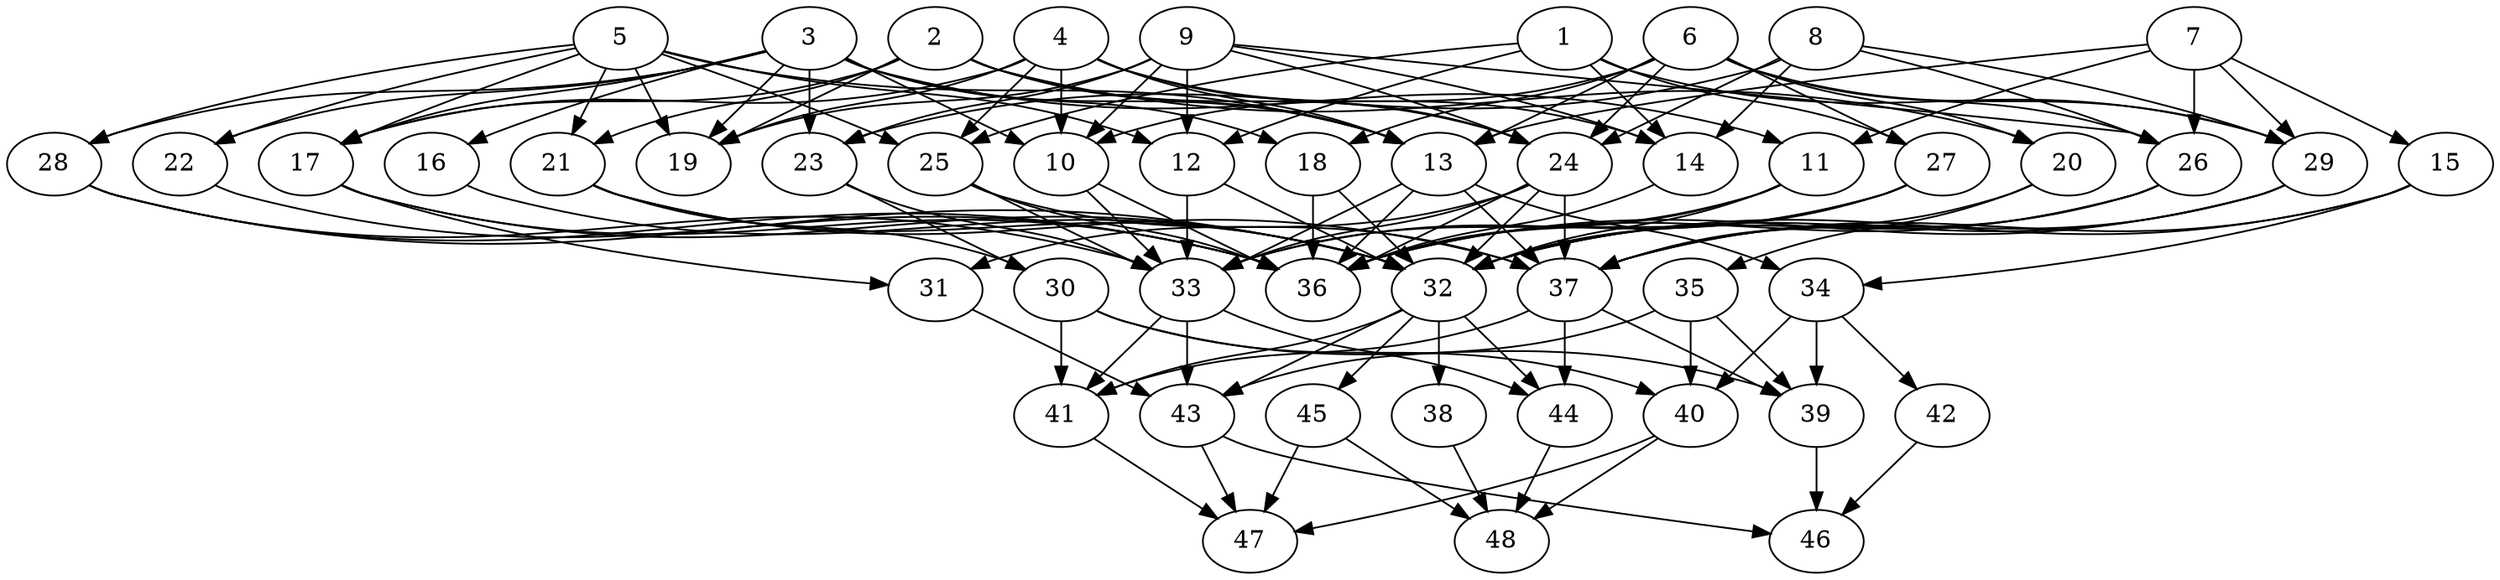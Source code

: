 // DAG (tier=3-complex, mode=compute, n=48, ccr=0.467, fat=0.733, density=0.615, regular=0.205, jump=0.313, mindata=1048576, maxdata=16777216)
// DAG automatically generated by daggen at Sun Aug 24 16:33:35 2025
// /home/ermia/Project/Environments/daggen/bin/daggen --dot --ccr 0.467 --fat 0.733 --regular 0.205 --density 0.615 --jump 0.313 --mindata 1048576 --maxdata 16777216 -n 48 
digraph G {
  1 [size="117139337810581952", alpha="0.16", expect_size="58569668905290976"]
  1 -> 12 [size ="46959058485248"]
  1 -> 14 [size ="46959058485248"]
  1 -> 25 [size ="46959058485248"]
  1 -> 27 [size ="46959058485248"]
  1 -> 29 [size ="46959058485248"]
  2 [size="1770029407348591689728", alpha="0.19", expect_size="885014703674295844864"]
  2 -> 13 [size ="1170604820529152"]
  2 -> 17 [size ="1170604820529152"]
  2 -> 19 [size ="1170604820529152"]
  2 -> 20 [size ="1170604820529152"]
  2 -> 21 [size ="1170604820529152"]
  2 -> 24 [size ="1170604820529152"]
  3 [size="546033546322466752", alpha="0.18", expect_size="273016773161233376"]
  3 -> 10 [size ="497618971000832"]
  3 -> 11 [size ="497618971000832"]
  3 -> 13 [size ="497618971000832"]
  3 -> 16 [size ="497618971000832"]
  3 -> 17 [size ="497618971000832"]
  3 -> 18 [size ="497618971000832"]
  3 -> 19 [size ="497618971000832"]
  3 -> 22 [size ="497618971000832"]
  3 -> 23 [size ="497618971000832"]
  3 -> 28 [size ="497618971000832"]
  4 [size="414109342080786497536", alpha="0.10", expect_size="207054671040393248768"]
  4 -> 10 [size ="444460672483328"]
  4 -> 13 [size ="444460672483328"]
  4 -> 14 [size ="444460672483328"]
  4 -> 17 [size ="444460672483328"]
  4 -> 19 [size ="444460672483328"]
  4 -> 24 [size ="444460672483328"]
  4 -> 25 [size ="444460672483328"]
  5 [size="19134599991155228672", alpha="0.11", expect_size="9567299995577614336"]
  5 -> 12 [size ="57231647178752"]
  5 -> 13 [size ="57231647178752"]
  5 -> 17 [size ="57231647178752"]
  5 -> 19 [size ="57231647178752"]
  5 -> 21 [size ="57231647178752"]
  5 -> 22 [size ="57231647178752"]
  5 -> 25 [size ="57231647178752"]
  5 -> 28 [size ="57231647178752"]
  6 [size="380558482836885248", alpha="0.00", expect_size="190279241418442624"]
  6 -> 10 [size ="151590543556608"]
  6 -> 13 [size ="151590543556608"]
  6 -> 18 [size ="151590543556608"]
  6 -> 20 [size ="151590543556608"]
  6 -> 24 [size ="151590543556608"]
  6 -> 26 [size ="151590543556608"]
  6 -> 27 [size ="151590543556608"]
  6 -> 29 [size ="151590543556608"]
  7 [size="114349664555237376000", alpha="0.17", expect_size="57174832277618688000"]
  7 -> 11 [size ="188471889100800"]
  7 -> 13 [size ="188471889100800"]
  7 -> 15 [size ="188471889100800"]
  7 -> 26 [size ="188471889100800"]
  7 -> 29 [size ="188471889100800"]
  8 [size="730753301758675584", alpha="0.11", expect_size="365376650879337792"]
  8 -> 14 [size ="507488000540672"]
  8 -> 23 [size ="507488000540672"]
  8 -> 24 [size ="507488000540672"]
  8 -> 26 [size ="507488000540672"]
  8 -> 29 [size ="507488000540672"]
  9 [size="157016034839401632", alpha="0.01", expect_size="78508017419700816"]
  9 -> 10 [size ="304006509363200"]
  9 -> 12 [size ="304006509363200"]
  9 -> 14 [size ="304006509363200"]
  9 -> 19 [size ="304006509363200"]
  9 -> 23 [size ="304006509363200"]
  9 -> 24 [size ="304006509363200"]
  9 -> 26 [size ="304006509363200"]
  10 [size="630140752314974", alpha="0.11", expect_size="315070376157487"]
  10 -> 33 [size ="68232132165632"]
  10 -> 36 [size ="68232132165632"]
  11 [size="202640989706407378944", alpha="0.14", expect_size="101320494853203689472"]
  11 -> 32 [size ="275999430279168"]
  11 -> 33 [size ="275999430279168"]
  11 -> 36 [size ="275999430279168"]
  12 [size="7591219900630041", alpha="0.09", expect_size="3795609950315020"]
  12 -> 32 [size ="364301307084800"]
  12 -> 33 [size ="364301307084800"]
  13 [size="978763331182383857664", alpha="0.15", expect_size="489381665591191928832"]
  13 -> 33 [size ="788633304956928"]
  13 -> 34 [size ="788633304956928"]
  13 -> 36 [size ="788633304956928"]
  13 -> 37 [size ="788633304956928"]
  14 [size="11495679322946011136", alpha="0.06", expect_size="5747839661473005568"]
  14 -> 36 [size ="40748636438528"]
  15 [size="363024147869028160", alpha="0.00", expect_size="181512073934514080"]
  15 -> 32 [size ="795807108300800"]
  15 -> 34 [size ="795807108300800"]
  15 -> 37 [size ="795807108300800"]
  16 [size="537478847440879616000", alpha="0.16", expect_size="268739423720439808000"]
  16 -> 32 [size ="528848047308800"]
  17 [size="22527475739660204", alpha="0.10", expect_size="11263737869830102"]
  17 -> 31 [size ="398109251207168"]
  17 -> 32 [size ="398109251207168"]
  17 -> 36 [size ="398109251207168"]
  18 [size="4377542510440143872", alpha="0.04", expect_size="2188771255220071936"]
  18 -> 32 [size ="1809982441914368"]
  18 -> 36 [size ="1809982441914368"]
  19 [size="3761108384653112246272", alpha="0.06", expect_size="1880554192326556123136"]
  20 [size="19156324257556796", alpha="0.06", expect_size="9578162128778398"]
  20 -> 35 [size ="1288168603123712"]
  20 -> 37 [size ="1288168603123712"]
  21 [size="235658912121416056832", alpha="0.08", expect_size="117829456060708028416"]
  21 -> 30 [size ="305219703406592"]
  21 -> 32 [size ="305219703406592"]
  21 -> 37 [size ="305219703406592"]
  22 [size="18439918099365888000", alpha="0.13", expect_size="9219959049682944000"]
  22 -> 36 [size ="55837930291200"]
  23 [size="5191749253652848640", alpha="0.07", expect_size="2595874626826424320"]
  23 -> 30 [size ="1845643823808512"]
  23 -> 33 [size ="1845643823808512"]
  24 [size="101810928441360384000", alpha="0.12", expect_size="50905464220680192000"]
  24 -> 31 [size ="174429359308800"]
  24 -> 32 [size ="174429359308800"]
  24 -> 33 [size ="174429359308800"]
  24 -> 36 [size ="174429359308800"]
  24 -> 37 [size ="174429359308800"]
  25 [size="11779640424296087552", alpha="0.19", expect_size="5889820212148043776"]
  25 -> 33 [size ="41416940060672"]
  25 -> 36 [size ="41416940060672"]
  25 -> 37 [size ="41416940060672"]
  26 [size="19757966461694780", alpha="0.12", expect_size="9878983230847390"]
  26 -> 32 [size ="1135983357591552"]
  26 -> 36 [size ="1135983357591552"]
  26 -> 37 [size ="1135983357591552"]
  27 [size="629181905793597952", alpha="0.08", expect_size="314590952896798976"]
  27 -> 32 [size ="1099383315628032"]
  27 -> 33 [size ="1099383315628032"]
  27 -> 36 [size ="1099383315628032"]
  28 [size="6111314887017600", alpha="0.10", expect_size="3055657443508800"]
  28 -> 32 [size ="138002131058688"]
  28 -> 33 [size ="138002131058688"]
  28 -> 36 [size ="138002131058688"]
  29 [size="25356932719396112", alpha="0.11", expect_size="12678466359698056"]
  29 -> 32 [size ="478678433660928"]
  29 -> 36 [size ="478678433660928"]
  29 -> 37 [size ="478678433660928"]
  30 [size="1553827763520582713344", alpha="0.11", expect_size="776913881760291356672"]
  30 -> 39 [size ="1073227778490368"]
  30 -> 40 [size ="1073227778490368"]
  30 -> 41 [size ="1073227778490368"]
  31 [size="43881517375328400", alpha="0.16", expect_size="21940758687664200"]
  31 -> 43 [size ="772611004956672"]
  32 [size="12726366055170048000", alpha="0.03", expect_size="6363183027585024000"]
  32 -> 38 [size ="43607339827200"]
  32 -> 41 [size ="43607339827200"]
  32 -> 43 [size ="43607339827200"]
  32 -> 44 [size ="43607339827200"]
  32 -> 45 [size ="43607339827200"]
  33 [size="4348753798513033216000", alpha="0.13", expect_size="2174376899256516608000"]
  33 -> 41 [size ="2131407719628800"]
  33 -> 43 [size ="2131407719628800"]
  33 -> 44 [size ="2131407719628800"]
  34 [size="26942645099634240", alpha="0.07", expect_size="13471322549817120"]
  34 -> 39 [size ="1107079360151552"]
  34 -> 40 [size ="1107079360151552"]
  34 -> 42 [size ="1107079360151552"]
  35 [size="316050579928794529792", alpha="0.11", expect_size="158025289964397264896"]
  35 -> 39 [size ="371188387807232"]
  35 -> 40 [size ="371188387807232"]
  35 -> 43 [size ="371188387807232"]
  36 [size="2718863706321584128000", alpha="0.05", expect_size="1359431853160792064000"]
  37 [size="200423468691357696000", alpha="0.20", expect_size="100211734345678848000"]
  37 -> 39 [size ="273982213324800"]
  37 -> 41 [size ="273982213324800"]
  37 -> 44 [size ="273982213324800"]
  38 [size="3066169950553666048", alpha="0.04", expect_size="1533084975276833024"]
  38 -> 48 [size ="1051139860594688"]
  39 [size="2891759861623609622528", alpha="0.18", expect_size="1445879930811804811264"]
  39 -> 46 [size ="1623796012285952"]
  40 [size="727492496320876249088", alpha="0.10", expect_size="363746248160438124544"]
  40 -> 47 [size ="647106356314112"]
  40 -> 48 [size ="647106356314112"]
  41 [size="1820789265448707584", alpha="0.12", expect_size="910394632724353792"]
  41 -> 47 [size ="1937848987025408"]
  42 [size="914361686932860672", alpha="0.17", expect_size="457180843466430336"]
  42 -> 46 [size ="635517720854528"]
  43 [size="1950107006533235200", alpha="0.08", expect_size="975053503266617600"]
  43 -> 46 [size ="843901514547200"]
  43 -> 47 [size ="843901514547200"]
  44 [size="118154508531518144512", alpha="0.11", expect_size="59077254265759072256"]
  44 -> 48 [size ="192629820096512"]
  45 [size="833386390661103616000", alpha="0.04", expect_size="416693195330551808000"]
  45 -> 47 [size ="708469116108800"]
  45 -> 48 [size ="708469116108800"]
  46 [size="378487849163901894656", alpha="0.05", expect_size="189243924581950947328"]
  47 [size="1042052666282322944", alpha="0.01", expect_size="521026333141161472"]
  48 [size="2825553124493396803584", alpha="0.15", expect_size="1412776562246698401792"]
}